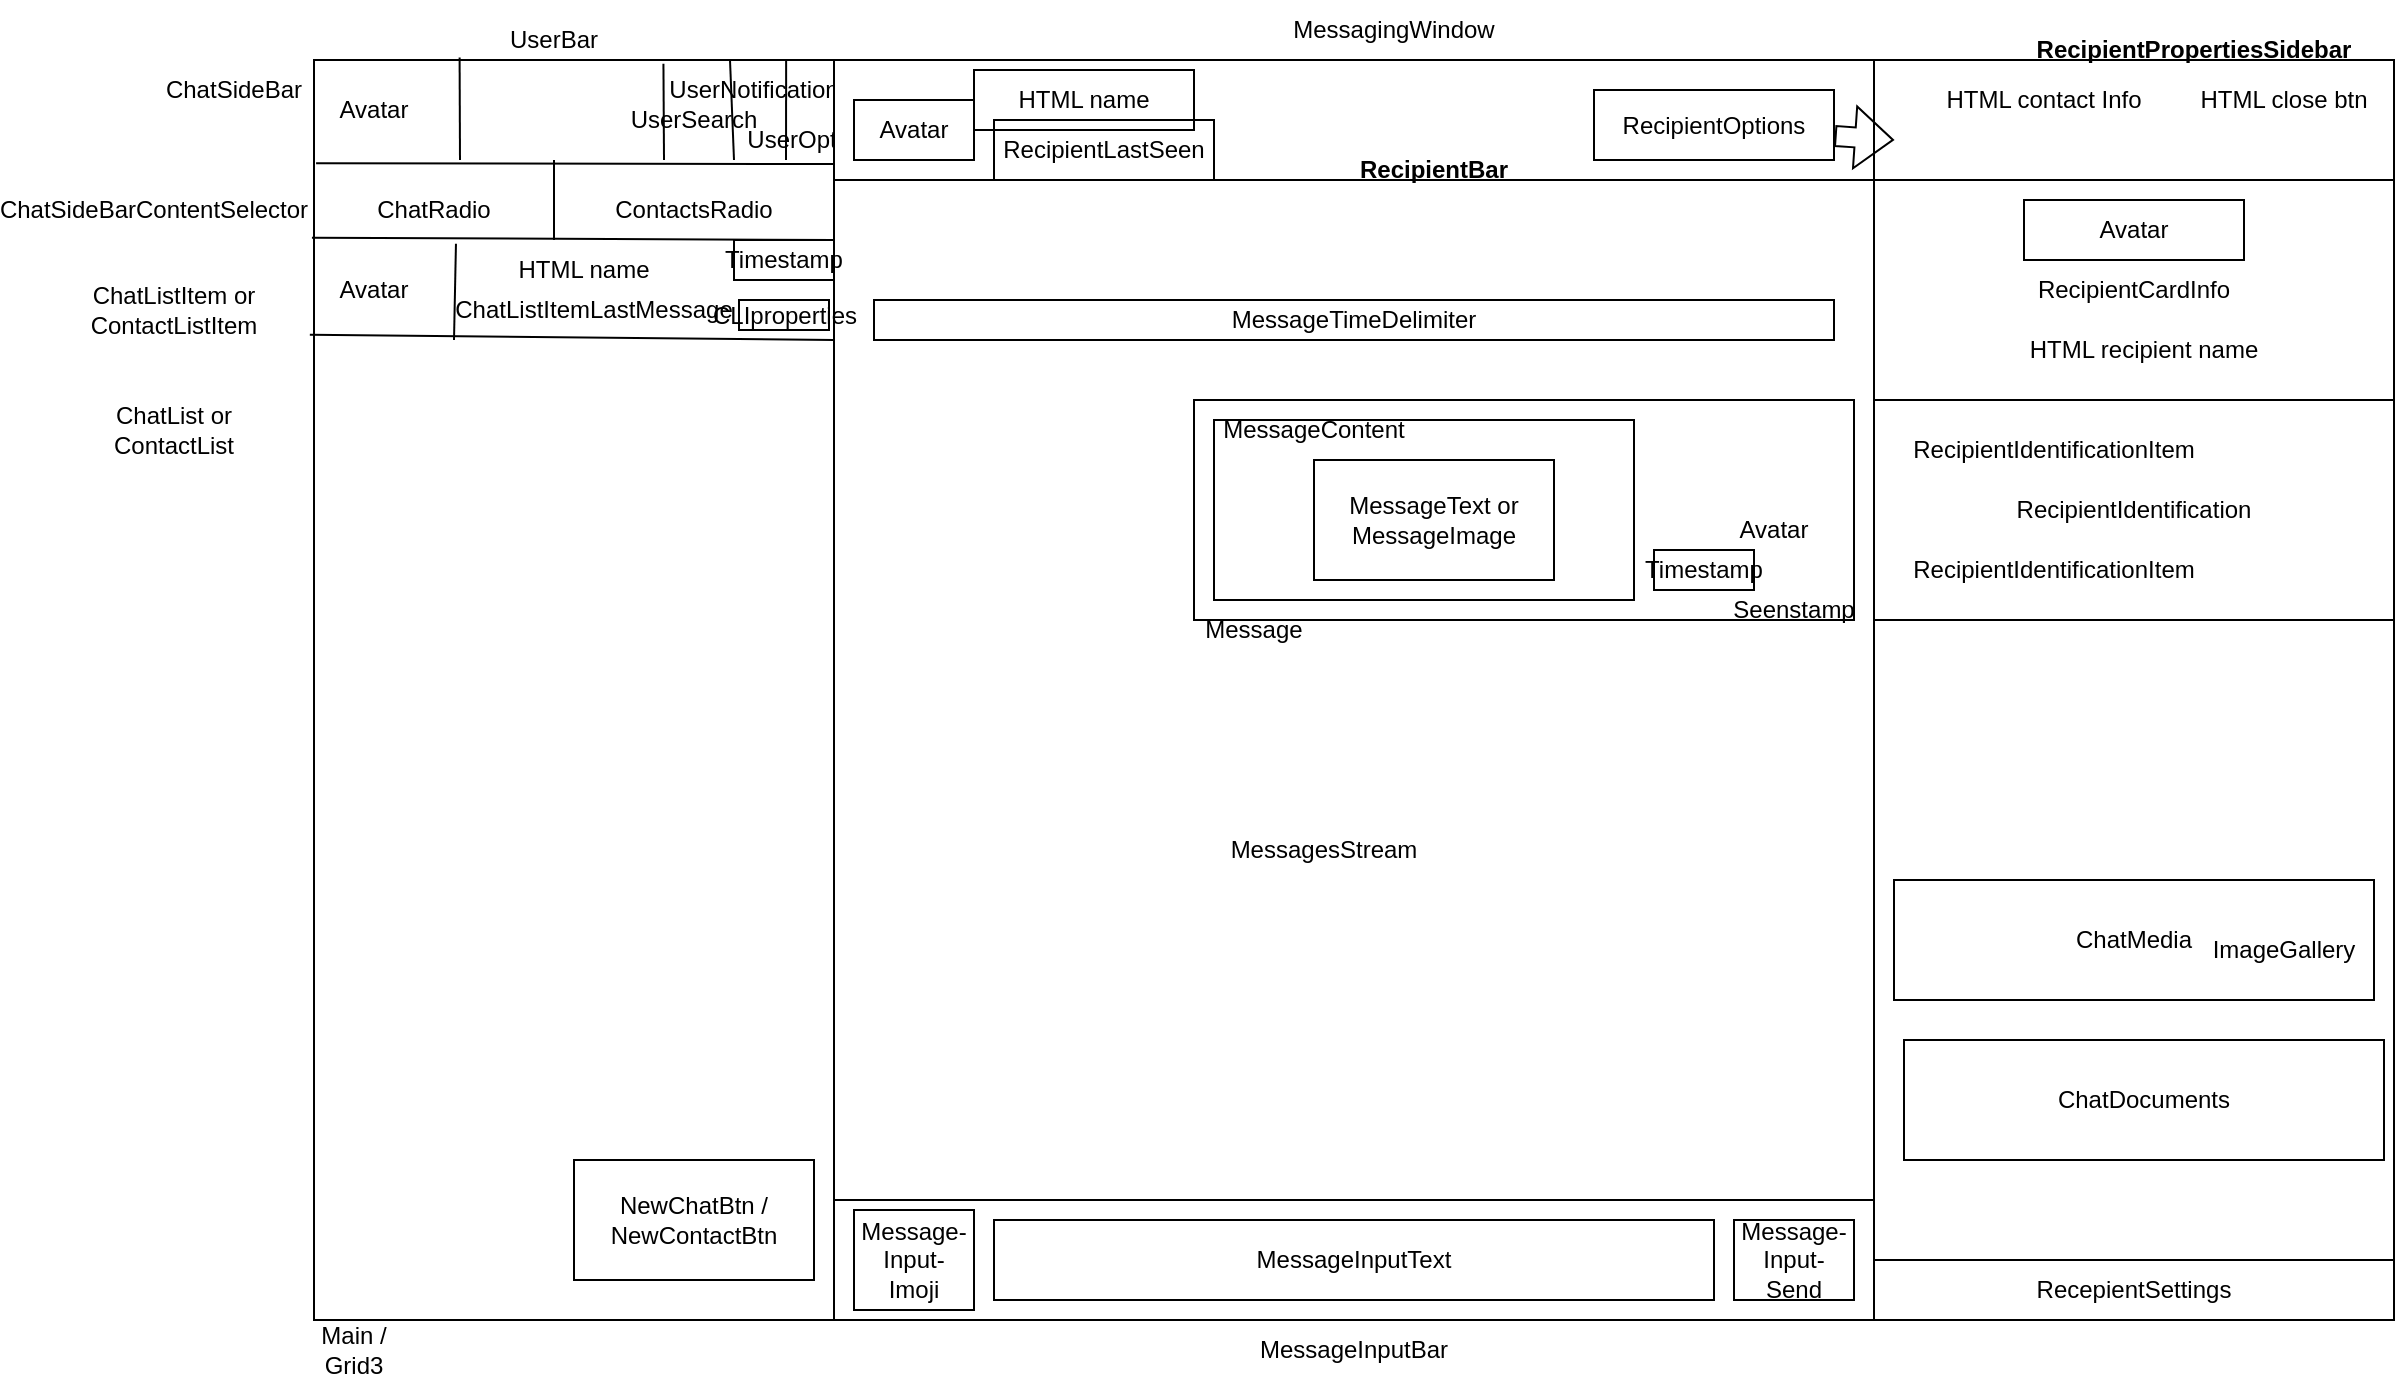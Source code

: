 <mxfile version="22.0.2" type="device">
  <diagram name="Page-1" id="03018318-947c-dd8e-b7a3-06fadd420f32">
    <mxGraphModel dx="1937" dy="425" grid="1" gridSize="10" guides="1" tooltips="1" connect="1" arrows="1" fold="1" page="1" pageScale="1" pageWidth="1100" pageHeight="850" background="none" math="0" shadow="0">
      <root>
        <mxCell id="0" />
        <mxCell id="1" parent="0" />
        <mxCell id="0h8Yn-hRFprLgqAgJLuE-45" value="" style="rounded=0;whiteSpace=wrap;html=1;" parent="1" vertex="1">
          <mxGeometry x="795" y="200" width="90" height="20" as="geometry" />
        </mxCell>
        <mxCell id="0h8Yn-hRFprLgqAgJLuE-1" value="" style="rounded=0;whiteSpace=wrap;html=1;align=left;" parent="1" vertex="1">
          <mxGeometry x="110" y="180" width="1040" height="630" as="geometry" />
        </mxCell>
        <mxCell id="0h8Yn-hRFprLgqAgJLuE-2" value="Main / Grid3" style="text;html=1;strokeColor=none;fillColor=none;align=center;verticalAlign=middle;whiteSpace=wrap;rounded=0;" parent="1" vertex="1">
          <mxGeometry x="100" y="810" width="60" height="30" as="geometry" />
        </mxCell>
        <mxCell id="0h8Yn-hRFprLgqAgJLuE-3" value="" style="endArrow=none;html=1;rounded=0;entryX=0.25;entryY=0;entryDx=0;entryDy=0;exitX=0.25;exitY=1;exitDx=0;exitDy=0;" parent="1" source="0h8Yn-hRFprLgqAgJLuE-1" target="0h8Yn-hRFprLgqAgJLuE-1" edge="1">
          <mxGeometry width="50" height="50" relative="1" as="geometry">
            <mxPoint x="520" y="500" as="sourcePoint" />
            <mxPoint x="570" y="450" as="targetPoint" />
          </mxGeometry>
        </mxCell>
        <mxCell id="0h8Yn-hRFprLgqAgJLuE-8" value="" style="endArrow=none;html=1;rounded=0;entryX=0.75;entryY=0;entryDx=0;entryDy=0;exitX=0.75;exitY=1;exitDx=0;exitDy=0;" parent="1" source="0h8Yn-hRFprLgqAgJLuE-1" target="0h8Yn-hRFprLgqAgJLuE-1" edge="1">
          <mxGeometry width="50" height="50" relative="1" as="geometry">
            <mxPoint x="520" y="560" as="sourcePoint" />
            <mxPoint x="570" y="510" as="targetPoint" />
          </mxGeometry>
        </mxCell>
        <mxCell id="0h8Yn-hRFprLgqAgJLuE-9" value="ChatSideBar" style="text;html=1;strokeColor=none;fillColor=none;align=center;verticalAlign=middle;whiteSpace=wrap;rounded=0;" parent="1" vertex="1">
          <mxGeometry x="30" y="180" width="80" height="30" as="geometry" />
        </mxCell>
        <mxCell id="0h8Yn-hRFprLgqAgJLuE-10" value="" style="endArrow=none;html=1;rounded=0;exitX=0.001;exitY=0.082;exitDx=0;exitDy=0;exitPerimeter=0;" parent="1" source="0h8Yn-hRFprLgqAgJLuE-1" edge="1">
          <mxGeometry width="50" height="50" relative="1" as="geometry">
            <mxPoint x="520" y="560" as="sourcePoint" />
            <mxPoint x="370" y="232" as="targetPoint" />
          </mxGeometry>
        </mxCell>
        <mxCell id="0h8Yn-hRFprLgqAgJLuE-11" value="" style="endArrow=none;html=1;rounded=0;entryX=0.07;entryY=-0.002;entryDx=0;entryDy=0;entryPerimeter=0;" parent="1" target="0h8Yn-hRFprLgqAgJLuE-1" edge="1">
          <mxGeometry width="50" height="50" relative="1" as="geometry">
            <mxPoint x="183" y="230" as="sourcePoint" />
            <mxPoint x="270" y="210" as="targetPoint" />
          </mxGeometry>
        </mxCell>
        <mxCell id="0h8Yn-hRFprLgqAgJLuE-12" value="Avatar" style="text;html=1;strokeColor=none;fillColor=none;align=center;verticalAlign=middle;whiteSpace=wrap;rounded=0;" parent="1" vertex="1">
          <mxGeometry x="110" y="190" width="60" height="30" as="geometry" />
        </mxCell>
        <mxCell id="0h8Yn-hRFprLgqAgJLuE-13" value="" style="endArrow=none;html=1;rounded=0;entryX=0.168;entryY=0.003;entryDx=0;entryDy=0;entryPerimeter=0;" parent="1" target="0h8Yn-hRFprLgqAgJLuE-1" edge="1">
          <mxGeometry width="50" height="50" relative="1" as="geometry">
            <mxPoint x="285" y="230" as="sourcePoint" />
            <mxPoint x="270" y="210" as="targetPoint" />
          </mxGeometry>
        </mxCell>
        <mxCell id="0h8Yn-hRFprLgqAgJLuE-15" value="" style="endArrow=none;html=1;rounded=0;entryX=0.2;entryY=0;entryDx=0;entryDy=0;entryPerimeter=0;" parent="1" target="0h8Yn-hRFprLgqAgJLuE-1" edge="1">
          <mxGeometry width="50" height="50" relative="1" as="geometry">
            <mxPoint x="320" y="230" as="sourcePoint" />
            <mxPoint x="295" y="192" as="targetPoint" />
          </mxGeometry>
        </mxCell>
        <mxCell id="0h8Yn-hRFprLgqAgJLuE-17" value="" style="endArrow=none;html=1;rounded=0;entryX=0.227;entryY=0;entryDx=0;entryDy=0;entryPerimeter=0;" parent="1" target="0h8Yn-hRFprLgqAgJLuE-1" edge="1">
          <mxGeometry width="50" height="50" relative="1" as="geometry">
            <mxPoint x="346" y="230" as="sourcePoint" />
            <mxPoint x="328" y="190" as="targetPoint" />
          </mxGeometry>
        </mxCell>
        <mxCell id="0h8Yn-hRFprLgqAgJLuE-18" value="UserSearch" style="text;html=1;strokeColor=none;fillColor=none;align=center;verticalAlign=middle;whiteSpace=wrap;rounded=0;" parent="1" vertex="1">
          <mxGeometry x="280" y="200" width="40" height="20" as="geometry" />
        </mxCell>
        <mxCell id="0h8Yn-hRFprLgqAgJLuE-19" value="UserNotification" style="text;html=1;strokeColor=none;fillColor=none;align=center;verticalAlign=middle;whiteSpace=wrap;rounded=0;" parent="1" vertex="1">
          <mxGeometry x="310" y="185" width="40" height="20" as="geometry" />
        </mxCell>
        <mxCell id="0h8Yn-hRFprLgqAgJLuE-20" value="UserOptions" style="text;html=1;strokeColor=none;fillColor=none;align=center;verticalAlign=middle;whiteSpace=wrap;rounded=0;" parent="1" vertex="1">
          <mxGeometry x="340" y="210" width="40" height="20" as="geometry" />
        </mxCell>
        <mxCell id="0h8Yn-hRFprLgqAgJLuE-21" value="UserBar" style="text;html=1;strokeColor=none;fillColor=none;align=center;verticalAlign=middle;whiteSpace=wrap;rounded=0;" parent="1" vertex="1">
          <mxGeometry x="200" y="155" width="60" height="30" as="geometry" />
        </mxCell>
        <mxCell id="0h8Yn-hRFprLgqAgJLuE-22" value="" style="endArrow=none;html=1;rounded=0;exitX=-0.001;exitY=0.141;exitDx=0;exitDy=0;exitPerimeter=0;" parent="1" source="0h8Yn-hRFprLgqAgJLuE-1" edge="1">
          <mxGeometry width="50" height="50" relative="1" as="geometry">
            <mxPoint x="121" y="242" as="sourcePoint" />
            <mxPoint x="370" y="270" as="targetPoint" />
          </mxGeometry>
        </mxCell>
        <mxCell id="0h8Yn-hRFprLgqAgJLuE-23" value="" style="endArrow=none;html=1;rounded=0;" parent="1" edge="1">
          <mxGeometry width="50" height="50" relative="1" as="geometry">
            <mxPoint x="230" y="270" as="sourcePoint" />
            <mxPoint x="230" y="230" as="targetPoint" />
          </mxGeometry>
        </mxCell>
        <mxCell id="0h8Yn-hRFprLgqAgJLuE-24" value="ChatRadio" style="text;html=1;strokeColor=none;fillColor=none;align=center;verticalAlign=middle;whiteSpace=wrap;rounded=0;" parent="1" vertex="1">
          <mxGeometry x="140" y="240" width="60" height="30" as="geometry" />
        </mxCell>
        <mxCell id="0h8Yn-hRFprLgqAgJLuE-25" value="ContactsRadio" style="text;html=1;strokeColor=none;fillColor=none;align=center;verticalAlign=middle;whiteSpace=wrap;rounded=0;" parent="1" vertex="1">
          <mxGeometry x="270" y="240" width="60" height="30" as="geometry" />
        </mxCell>
        <mxCell id="0h8Yn-hRFprLgqAgJLuE-26" value="ChatSideBarContentSelector" style="text;html=1;strokeColor=none;fillColor=none;align=center;verticalAlign=middle;whiteSpace=wrap;rounded=0;" parent="1" vertex="1">
          <mxGeometry y="240" width="60" height="30" as="geometry" />
        </mxCell>
        <mxCell id="0h8Yn-hRFprLgqAgJLuE-28" value="ChatList or ContactList" style="text;html=1;strokeColor=none;fillColor=none;align=center;verticalAlign=middle;whiteSpace=wrap;rounded=0;" parent="1" vertex="1">
          <mxGeometry x="10" y="350" width="60" height="30" as="geometry" />
        </mxCell>
        <mxCell id="0h8Yn-hRFprLgqAgJLuE-29" value="" style="endArrow=none;html=1;rounded=0;exitX=-0.002;exitY=0.218;exitDx=0;exitDy=0;exitPerimeter=0;" parent="1" source="0h8Yn-hRFprLgqAgJLuE-1" edge="1">
          <mxGeometry width="50" height="50" relative="1" as="geometry">
            <mxPoint x="200" y="370" as="sourcePoint" />
            <mxPoint x="370" y="320" as="targetPoint" />
          </mxGeometry>
        </mxCell>
        <mxCell id="0h8Yn-hRFprLgqAgJLuE-30" value="" style="endArrow=none;html=1;rounded=0;entryX=0.683;entryY=1.063;entryDx=0;entryDy=0;entryPerimeter=0;" parent="1" target="0h8Yn-hRFprLgqAgJLuE-24" edge="1">
          <mxGeometry width="50" height="50" relative="1" as="geometry">
            <mxPoint x="180" y="320" as="sourcePoint" />
            <mxPoint x="250" y="320" as="targetPoint" />
          </mxGeometry>
        </mxCell>
        <mxCell id="0h8Yn-hRFprLgqAgJLuE-31" value="Avatar" style="text;html=1;strokeColor=none;fillColor=none;align=center;verticalAlign=middle;whiteSpace=wrap;rounded=0;" parent="1" vertex="1">
          <mxGeometry x="110" y="280" width="60" height="30" as="geometry" />
        </mxCell>
        <mxCell id="0h8Yn-hRFprLgqAgJLuE-32" value="ChatListItem or ContactListItem" style="text;html=1;strokeColor=none;fillColor=none;align=center;verticalAlign=middle;whiteSpace=wrap;rounded=0;" parent="1" vertex="1">
          <mxGeometry x="10" y="290" width="60" height="30" as="geometry" />
        </mxCell>
        <mxCell id="0h8Yn-hRFprLgqAgJLuE-33" value="HTML name" style="text;html=1;strokeColor=none;fillColor=none;align=center;verticalAlign=middle;whiteSpace=wrap;rounded=0;" parent="1" vertex="1">
          <mxGeometry x="190" y="270" width="110" height="30" as="geometry" />
        </mxCell>
        <mxCell id="0h8Yn-hRFprLgqAgJLuE-34" value="ChatListItemLastMessage" style="text;html=1;strokeColor=none;fillColor=none;align=center;verticalAlign=middle;whiteSpace=wrap;rounded=0;" parent="1" vertex="1">
          <mxGeometry x="220" y="290" width="60" height="30" as="geometry" />
        </mxCell>
        <mxCell id="0h8Yn-hRFprLgqAgJLuE-35" value="Timestamp" style="rounded=0;whiteSpace=wrap;html=1;" parent="1" vertex="1">
          <mxGeometry x="320" y="270" width="50" height="20" as="geometry" />
        </mxCell>
        <mxCell id="0h8Yn-hRFprLgqAgJLuE-36" value="CLIproperties" style="rounded=0;whiteSpace=wrap;html=1;" parent="1" vertex="1">
          <mxGeometry x="322.5" y="300" width="45" height="15" as="geometry" />
        </mxCell>
        <mxCell id="0h8Yn-hRFprLgqAgJLuE-37" value="NewChatBtn / NewContactBtn" style="rounded=0;whiteSpace=wrap;html=1;" parent="1" vertex="1">
          <mxGeometry x="240" y="730" width="120" height="60" as="geometry" />
        </mxCell>
        <mxCell id="0h8Yn-hRFprLgqAgJLuE-38" value="MessagingWindow" style="text;html=1;strokeColor=none;fillColor=none;align=center;verticalAlign=middle;whiteSpace=wrap;rounded=0;" parent="1" vertex="1">
          <mxGeometry x="620" y="150" width="60" height="30" as="geometry" />
        </mxCell>
        <mxCell id="0h8Yn-hRFprLgqAgJLuE-39" value="" style="rounded=0;whiteSpace=wrap;html=1;" parent="1" vertex="1">
          <mxGeometry x="370" y="180" width="520" height="60" as="geometry" />
        </mxCell>
        <mxCell id="0h8Yn-hRFprLgqAgJLuE-40" value="&lt;strong&gt;RecipientBar&lt;/strong&gt;" style="text;html=1;strokeColor=none;fillColor=none;align=center;verticalAlign=middle;whiteSpace=wrap;rounded=0;" parent="1" vertex="1">
          <mxGeometry x="640" y="220" width="60" height="30" as="geometry" />
        </mxCell>
        <mxCell id="0h8Yn-hRFprLgqAgJLuE-41" value="Avatar" style="text;html=1;strokeColor=default;fillColor=none;align=center;verticalAlign=middle;whiteSpace=wrap;rounded=0;" parent="1" vertex="1">
          <mxGeometry x="380" y="200" width="60" height="30" as="geometry" />
        </mxCell>
        <mxCell id="0h8Yn-hRFprLgqAgJLuE-42" value="HTML name" style="text;html=1;strokeColor=default;fillColor=none;align=center;verticalAlign=middle;whiteSpace=wrap;rounded=0;" parent="1" vertex="1">
          <mxGeometry x="440" y="185" width="110" height="30" as="geometry" />
        </mxCell>
        <mxCell id="0h8Yn-hRFprLgqAgJLuE-43" value="RecipientLastSeen" style="text;html=1;strokeColor=default;fillColor=none;align=center;verticalAlign=middle;whiteSpace=wrap;rounded=0;" parent="1" vertex="1">
          <mxGeometry x="450" y="210" width="110" height="30" as="geometry" />
        </mxCell>
        <mxCell id="0h8Yn-hRFprLgqAgJLuE-44" value="RecipientOptions" style="text;html=1;strokeColor=default;fillColor=none;align=center;verticalAlign=middle;whiteSpace=wrap;rounded=0;" parent="1" vertex="1">
          <mxGeometry x="750" y="195" width="120" height="35" as="geometry" />
        </mxCell>
        <mxCell id="0h8Yn-hRFprLgqAgJLuE-48" value="MessageTimeDelimiter" style="rounded=0;whiteSpace=wrap;html=1;" parent="1" vertex="1">
          <mxGeometry x="390" y="300" width="480" height="20" as="geometry" />
        </mxCell>
        <mxCell id="0h8Yn-hRFprLgqAgJLuE-49" value="MessagesStream" style="text;html=1;strokeColor=none;fillColor=none;align=center;verticalAlign=middle;whiteSpace=wrap;rounded=0;" parent="1" vertex="1">
          <mxGeometry x="560" y="560" width="110" height="30" as="geometry" />
        </mxCell>
        <mxCell id="0h8Yn-hRFprLgqAgJLuE-50" value="" style="rounded=0;whiteSpace=wrap;html=1;" parent="1" vertex="1">
          <mxGeometry x="550" y="350" width="330" height="110" as="geometry" />
        </mxCell>
        <mxCell id="0h8Yn-hRFprLgqAgJLuE-51" value="Avatar" style="text;html=1;strokeColor=none;fillColor=none;align=center;verticalAlign=middle;whiteSpace=wrap;rounded=0;" parent="1" vertex="1">
          <mxGeometry x="810" y="400" width="60" height="30" as="geometry" />
        </mxCell>
        <mxCell id="0h8Yn-hRFprLgqAgJLuE-52" value="Timestamp" style="rounded=0;whiteSpace=wrap;html=1;" parent="1" vertex="1">
          <mxGeometry x="780" y="425" width="50" height="20" as="geometry" />
        </mxCell>
        <mxCell id="0h8Yn-hRFprLgqAgJLuE-53" value="Seenstamp" style="text;html=1;strokeColor=none;fillColor=none;align=center;verticalAlign=middle;whiteSpace=wrap;rounded=0;" parent="1" vertex="1">
          <mxGeometry x="820" y="440" width="60" height="30" as="geometry" />
        </mxCell>
        <mxCell id="0h8Yn-hRFprLgqAgJLuE-54" value="Message" style="text;html=1;strokeColor=none;fillColor=none;align=center;verticalAlign=middle;whiteSpace=wrap;rounded=0;" parent="1" vertex="1">
          <mxGeometry x="550" y="450" width="60" height="30" as="geometry" />
        </mxCell>
        <mxCell id="0h8Yn-hRFprLgqAgJLuE-56" value="" style="rounded=0;whiteSpace=wrap;html=1;" parent="1" vertex="1">
          <mxGeometry x="560" y="360" width="210" height="90" as="geometry" />
        </mxCell>
        <mxCell id="0h8Yn-hRFprLgqAgJLuE-57" value="MessageContent" style="text;html=1;strokeColor=none;fillColor=none;align=center;verticalAlign=middle;whiteSpace=wrap;rounded=0;" parent="1" vertex="1">
          <mxGeometry x="580" y="350" width="60" height="30" as="geometry" />
        </mxCell>
        <mxCell id="0h8Yn-hRFprLgqAgJLuE-58" value="MessageText or MessageImage" style="rounded=0;whiteSpace=wrap;html=1;" parent="1" vertex="1">
          <mxGeometry x="610" y="380" width="120" height="60" as="geometry" />
        </mxCell>
        <mxCell id="0h8Yn-hRFprLgqAgJLuE-59" value="" style="rounded=0;whiteSpace=wrap;html=1;" parent="1" vertex="1">
          <mxGeometry x="370" y="750" width="520" height="60" as="geometry" />
        </mxCell>
        <mxCell id="0h8Yn-hRFprLgqAgJLuE-60" value="MessageInputBar" style="text;html=1;strokeColor=none;fillColor=none;align=center;verticalAlign=middle;whiteSpace=wrap;rounded=0;" parent="1" vertex="1">
          <mxGeometry x="600" y="810" width="60" height="30" as="geometry" />
        </mxCell>
        <mxCell id="0h8Yn-hRFprLgqAgJLuE-61" value="Message-&lt;br&gt;Input-&lt;br&gt;Imoji" style="text;html=1;strokeColor=default;fillColor=none;align=center;verticalAlign=middle;whiteSpace=wrap;rounded=0;" parent="1" vertex="1">
          <mxGeometry x="380" y="755" width="60" height="50" as="geometry" />
        </mxCell>
        <mxCell id="0h8Yn-hRFprLgqAgJLuE-62" value="MessageInputText" style="rounded=0;whiteSpace=wrap;html=1;" parent="1" vertex="1">
          <mxGeometry x="450" y="760" width="360" height="40" as="geometry" />
        </mxCell>
        <mxCell id="0h8Yn-hRFprLgqAgJLuE-63" value="Message-&lt;br&gt;Input-&lt;br&gt;Send" style="rounded=0;whiteSpace=wrap;html=1;" parent="1" vertex="1">
          <mxGeometry x="820" y="760" width="60" height="40" as="geometry" />
        </mxCell>
        <mxCell id="0h8Yn-hRFprLgqAgJLuE-66" value="" style="shape=flexArrow;endArrow=classic;html=1;rounded=0;exitX=1.003;exitY=0.657;exitDx=0;exitDy=0;exitPerimeter=0;" parent="1" source="0h8Yn-hRFprLgqAgJLuE-44" edge="1">
          <mxGeometry width="50" height="50" relative="1" as="geometry">
            <mxPoint x="940" y="300" as="sourcePoint" />
            <mxPoint x="900" y="220" as="targetPoint" />
          </mxGeometry>
        </mxCell>
        <mxCell id="0h8Yn-hRFprLgqAgJLuE-67" value="HTML contact Info" style="text;html=1;strokeColor=none;fillColor=none;align=center;verticalAlign=middle;whiteSpace=wrap;rounded=0;" parent="1" vertex="1">
          <mxGeometry x="920" y="185" width="110" height="30" as="geometry" />
        </mxCell>
        <mxCell id="0h8Yn-hRFprLgqAgJLuE-68" value="HTML close btn" style="text;html=1;strokeColor=none;fillColor=none;align=center;verticalAlign=middle;whiteSpace=wrap;rounded=0;" parent="1" vertex="1">
          <mxGeometry x="1040" y="185" width="110" height="30" as="geometry" />
        </mxCell>
        <mxCell id="0h8Yn-hRFprLgqAgJLuE-69" value="&lt;strong&gt;RecipientPropertiesSidebar&lt;/strong&gt;" style="text;html=1;strokeColor=none;fillColor=none;align=center;verticalAlign=middle;whiteSpace=wrap;rounded=0;" parent="1" vertex="1">
          <mxGeometry x="970" y="160" width="160" height="30" as="geometry" />
        </mxCell>
        <mxCell id="0h8Yn-hRFprLgqAgJLuE-70" value="RecipientCardInfo" style="rounded=0;whiteSpace=wrap;html=1;" parent="1" vertex="1">
          <mxGeometry x="890" y="240" width="260" height="110" as="geometry" />
        </mxCell>
        <mxCell id="0h8Yn-hRFprLgqAgJLuE-71" value="Avatar" style="rounded=0;whiteSpace=wrap;html=1;" parent="1" vertex="1">
          <mxGeometry x="965" y="250" width="110" height="30" as="geometry" />
        </mxCell>
        <mxCell id="0h8Yn-hRFprLgqAgJLuE-72" value="HTML recipient name" style="text;html=1;strokeColor=none;fillColor=none;align=center;verticalAlign=middle;whiteSpace=wrap;rounded=0;" parent="1" vertex="1">
          <mxGeometry x="965" y="310" width="120" height="30" as="geometry" />
        </mxCell>
        <mxCell id="0h8Yn-hRFprLgqAgJLuE-73" value="RecipientIdentification" style="rounded=0;whiteSpace=wrap;html=1;" parent="1" vertex="1">
          <mxGeometry x="890" y="350" width="260" height="110" as="geometry" />
        </mxCell>
        <mxCell id="0h8Yn-hRFprLgqAgJLuE-74" value="RecipientIdentificationItem" style="text;html=1;strokeColor=none;fillColor=none;align=center;verticalAlign=middle;whiteSpace=wrap;rounded=0;" parent="1" vertex="1">
          <mxGeometry x="950" y="360" width="60" height="30" as="geometry" />
        </mxCell>
        <mxCell id="0h8Yn-hRFprLgqAgJLuE-75" value="RecipientIdentificationItem" style="text;html=1;strokeColor=none;fillColor=none;align=center;verticalAlign=middle;whiteSpace=wrap;rounded=0;" parent="1" vertex="1">
          <mxGeometry x="950" y="420" width="60" height="30" as="geometry" />
        </mxCell>
        <mxCell id="0h8Yn-hRFprLgqAgJLuE-77" value="RecepientSettings" style="rounded=0;whiteSpace=wrap;html=1;" parent="1" vertex="1">
          <mxGeometry x="890" y="780" width="260" height="30" as="geometry" />
        </mxCell>
        <mxCell id="0h8Yn-hRFprLgqAgJLuE-79" value="ChatMedia" style="rounded=0;whiteSpace=wrap;html=1;" parent="1" vertex="1">
          <mxGeometry x="900" y="590" width="240" height="60" as="geometry" />
        </mxCell>
        <mxCell id="0h8Yn-hRFprLgqAgJLuE-80" value="ChatDocuments" style="rounded=0;whiteSpace=wrap;html=1;" parent="1" vertex="1">
          <mxGeometry x="905" y="670" width="240" height="60" as="geometry" />
        </mxCell>
        <mxCell id="0h8Yn-hRFprLgqAgJLuE-81" value="ImageGallery" style="text;html=1;strokeColor=none;fillColor=none;align=center;verticalAlign=middle;whiteSpace=wrap;rounded=0;" parent="1" vertex="1">
          <mxGeometry x="1065" y="610" width="60" height="30" as="geometry" />
        </mxCell>
      </root>
    </mxGraphModel>
  </diagram>
</mxfile>
